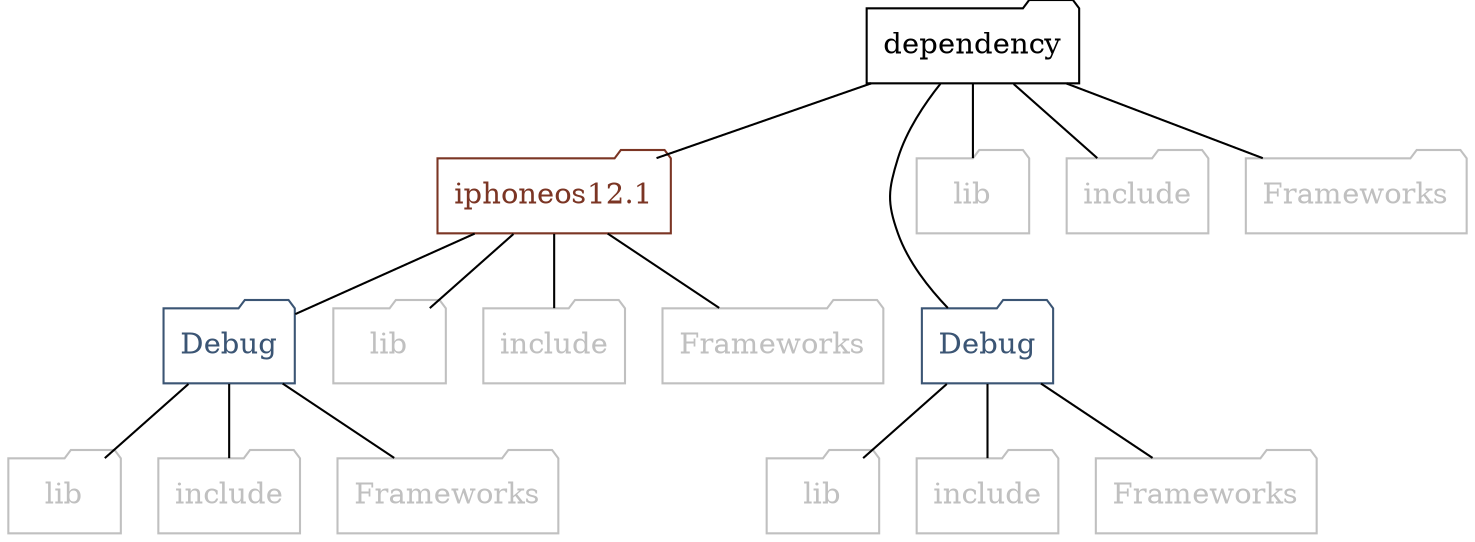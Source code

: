 digraph G {
    graph [rankdir = TD];

    edge[  arrowhead="none", color="black"];

    node[ shape=folder, color="#7b3524", fontcolor="#7b3524"];

    { rank="same" ; "iphoneos12.1" }

    node[ shape=folder, color="#3b5574", fontcolor="#3b5574"];

    { rank="same" ;  "Debug2", "Debug3" }

    Debug2   [ label="Debug"]
    Debug3   [ label="Debug"]

    node[ shape=folder, color="black", fontcolor="black"];


    dependency -> "iphoneos12.1"
    dependency -> Debug2
                  "iphoneos12.1"  -> Debug3

    node[ shape=folder, color="gray", fontcolor="gray"];

    dependency -> lib
    dependency -> include
    dependency -> Frameworks

    "iphoneos12.1" -> lib1
    "iphoneos12.1" -> include1
    "iphoneos12.1" -> Frameworks1

    Debug2 -> lib2
    Debug2 -> include2
    Debug2 -> Frameworks2

    Debug3 -> lib3
    Debug3 -> include3
    Debug3 -> Frameworks3


    lib1 [ label="lib"]
    lib2 [ label="lib"]
    lib3 [ label="lib"]

    include1 [ label="include"]
    include2 [ label="include"]
    include3 [ label="include"]

    Frameworks1 [ label="Frameworks"]
    Frameworks2 [ label="Frameworks"]
    Frameworks3 [ label="Frameworks"]
}
